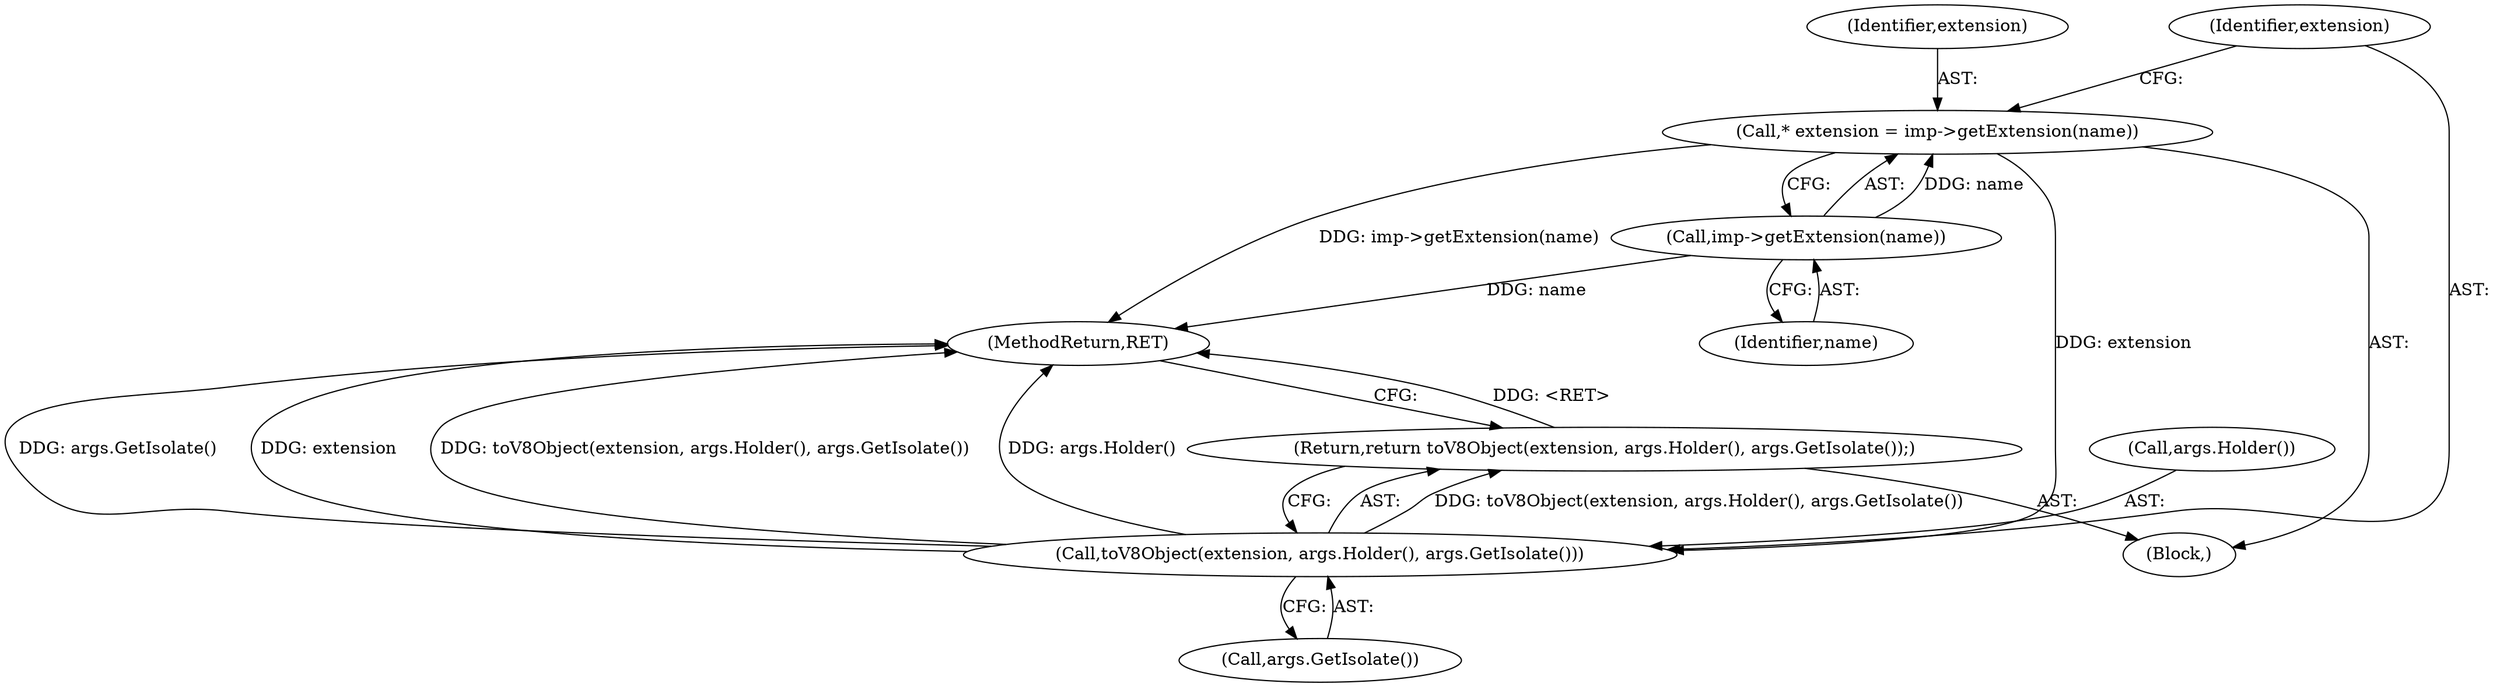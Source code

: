digraph "0_Chrome_e9372a1bfd3588a80fcf49aa07321f0971dd6091_55@pointer" {
"1000117" [label="(Call,* extension = imp->getExtension(name))"];
"1000119" [label="(Call,imp->getExtension(name))"];
"1000122" [label="(Call,toV8Object(extension, args.Holder(), args.GetIsolate()))"];
"1000121" [label="(Return,return toV8Object(extension, args.Holder(), args.GetIsolate());)"];
"1000124" [label="(Call,args.Holder())"];
"1000121" [label="(Return,return toV8Object(extension, args.Holder(), args.GetIsolate());)"];
"1000118" [label="(Identifier,extension)"];
"1000117" [label="(Call,* extension = imp->getExtension(name))"];
"1000126" [label="(MethodReturn,RET)"];
"1000125" [label="(Call,args.GetIsolate())"];
"1000120" [label="(Identifier,name)"];
"1000122" [label="(Call,toV8Object(extension, args.Holder(), args.GetIsolate()))"];
"1000119" [label="(Call,imp->getExtension(name))"];
"1000102" [label="(Block,)"];
"1000123" [label="(Identifier,extension)"];
"1000117" -> "1000102"  [label="AST: "];
"1000117" -> "1000119"  [label="CFG: "];
"1000118" -> "1000117"  [label="AST: "];
"1000119" -> "1000117"  [label="AST: "];
"1000123" -> "1000117"  [label="CFG: "];
"1000117" -> "1000126"  [label="DDG: imp->getExtension(name)"];
"1000119" -> "1000117"  [label="DDG: name"];
"1000117" -> "1000122"  [label="DDG: extension"];
"1000119" -> "1000120"  [label="CFG: "];
"1000120" -> "1000119"  [label="AST: "];
"1000119" -> "1000126"  [label="DDG: name"];
"1000122" -> "1000121"  [label="AST: "];
"1000122" -> "1000125"  [label="CFG: "];
"1000123" -> "1000122"  [label="AST: "];
"1000124" -> "1000122"  [label="AST: "];
"1000125" -> "1000122"  [label="AST: "];
"1000121" -> "1000122"  [label="CFG: "];
"1000122" -> "1000126"  [label="DDG: args.GetIsolate()"];
"1000122" -> "1000126"  [label="DDG: extension"];
"1000122" -> "1000126"  [label="DDG: toV8Object(extension, args.Holder(), args.GetIsolate())"];
"1000122" -> "1000126"  [label="DDG: args.Holder()"];
"1000122" -> "1000121"  [label="DDG: toV8Object(extension, args.Holder(), args.GetIsolate())"];
"1000121" -> "1000102"  [label="AST: "];
"1000126" -> "1000121"  [label="CFG: "];
"1000121" -> "1000126"  [label="DDG: <RET>"];
}
